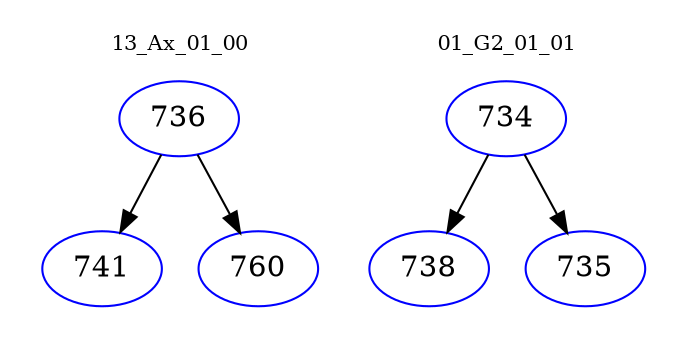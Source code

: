 digraph{
subgraph cluster_0 {
color = white
label = "13_Ax_01_00";
fontsize=10;
T0_736 [label="736", color="blue"]
T0_736 -> T0_741 [color="black"]
T0_741 [label="741", color="blue"]
T0_736 -> T0_760 [color="black"]
T0_760 [label="760", color="blue"]
}
subgraph cluster_1 {
color = white
label = "01_G2_01_01";
fontsize=10;
T1_734 [label="734", color="blue"]
T1_734 -> T1_738 [color="black"]
T1_738 [label="738", color="blue"]
T1_734 -> T1_735 [color="black"]
T1_735 [label="735", color="blue"]
}
}
